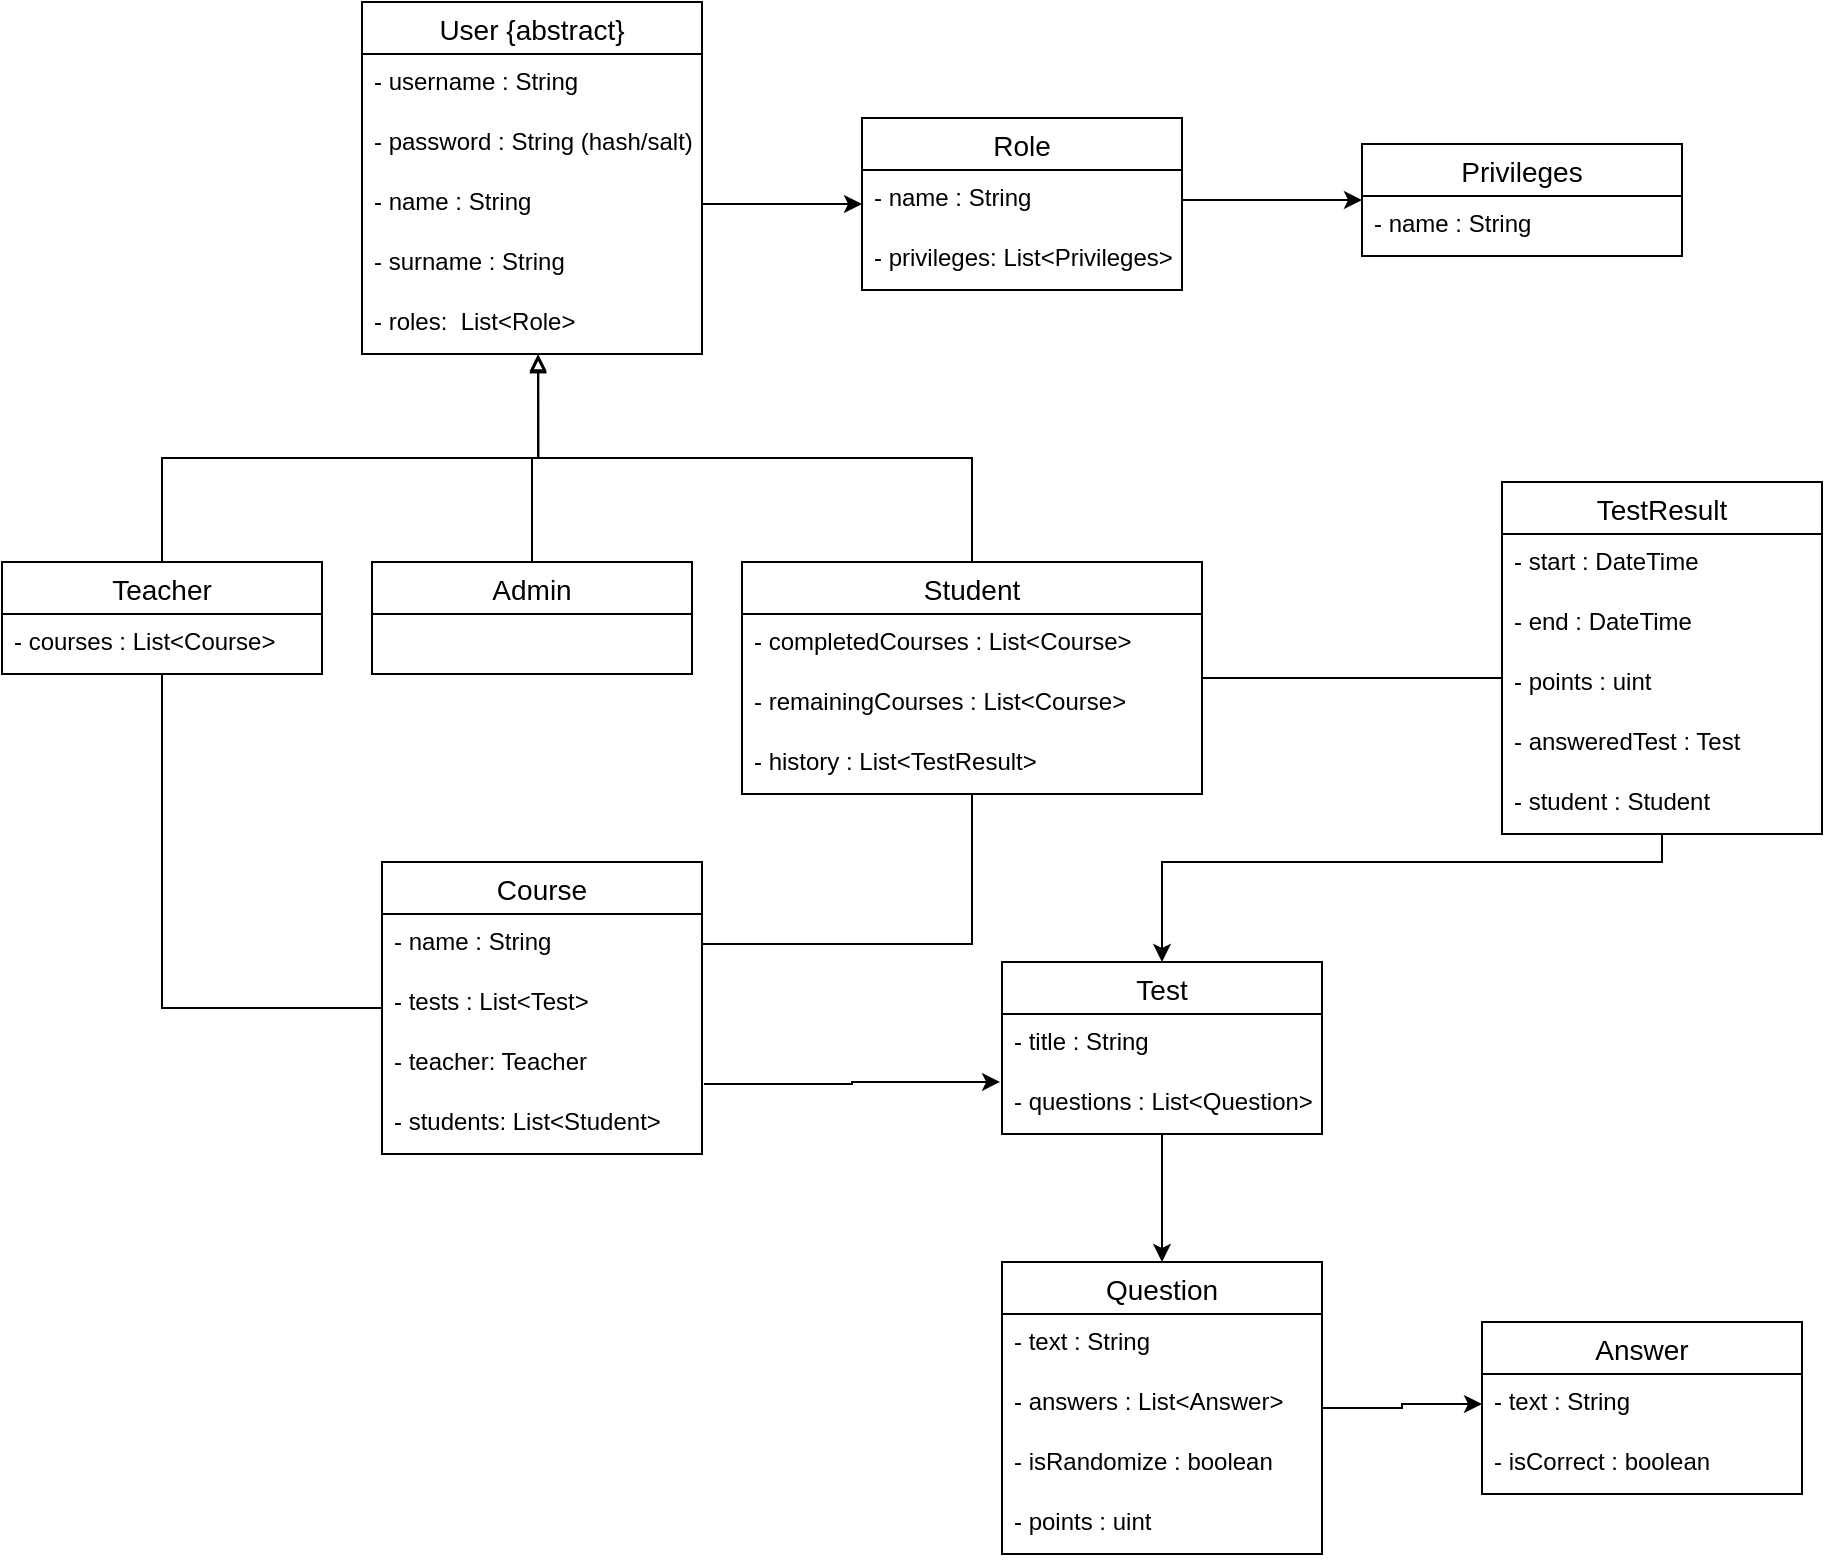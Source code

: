 <mxfile version="15.5.9" type="github">
  <diagram id="GsF133632DpX8cohmdWf" name="Page-1">
    <mxGraphModel dx="1080" dy="484" grid="1" gridSize="10" guides="1" tooltips="1" connect="1" arrows="1" fold="1" page="1" pageScale="1" pageWidth="850" pageHeight="1100" math="0" shadow="0">
      <root>
        <mxCell id="0" />
        <mxCell id="1" parent="0" />
        <mxCell id="XI93lczJGwkAh6IqiCBr-1" value="User {abstract}" style="swimlane;fontStyle=0;childLayout=stackLayout;horizontal=1;startSize=26;horizontalStack=0;resizeParent=1;resizeParentMax=0;resizeLast=0;collapsible=1;marginBottom=0;align=center;fontSize=14;" parent="1" vertex="1">
          <mxGeometry x="200" y="110" width="170" height="176" as="geometry" />
        </mxCell>
        <mxCell id="XI93lczJGwkAh6IqiCBr-2" value="- username : String" style="text;strokeColor=none;fillColor=none;spacingLeft=4;spacingRight=4;overflow=hidden;rotatable=0;points=[[0,0.5],[1,0.5]];portConstraint=eastwest;fontSize=12;" parent="XI93lczJGwkAh6IqiCBr-1" vertex="1">
          <mxGeometry y="26" width="170" height="30" as="geometry" />
        </mxCell>
        <mxCell id="XI93lczJGwkAh6IqiCBr-3" value="- password : String (hash/salt)" style="text;strokeColor=none;fillColor=none;spacingLeft=4;spacingRight=4;overflow=hidden;rotatable=0;points=[[0,0.5],[1,0.5]];portConstraint=eastwest;fontSize=12;" parent="XI93lczJGwkAh6IqiCBr-1" vertex="1">
          <mxGeometry y="56" width="170" height="30" as="geometry" />
        </mxCell>
        <mxCell id="XI93lczJGwkAh6IqiCBr-4" value="- name : String" style="text;strokeColor=none;fillColor=none;spacingLeft=4;spacingRight=4;overflow=hidden;rotatable=0;points=[[0,0.5],[1,0.5]];portConstraint=eastwest;fontSize=12;" parent="XI93lczJGwkAh6IqiCBr-1" vertex="1">
          <mxGeometry y="86" width="170" height="30" as="geometry" />
        </mxCell>
        <mxCell id="XI93lczJGwkAh6IqiCBr-5" value="- surname : String" style="text;strokeColor=none;fillColor=none;spacingLeft=4;spacingRight=4;overflow=hidden;rotatable=0;points=[[0,0.5],[1,0.5]];portConstraint=eastwest;fontSize=12;" parent="XI93lczJGwkAh6IqiCBr-1" vertex="1">
          <mxGeometry y="116" width="170" height="30" as="geometry" />
        </mxCell>
        <mxCell id="XI93lczJGwkAh6IqiCBr-11" value="- roles:  List&lt;Role&gt; " style="text;strokeColor=none;fillColor=none;spacingLeft=4;spacingRight=4;overflow=hidden;rotatable=0;points=[[0,0.5],[1,0.5]];portConstraint=eastwest;fontSize=12;" parent="XI93lczJGwkAh6IqiCBr-1" vertex="1">
          <mxGeometry y="146" width="170" height="30" as="geometry" />
        </mxCell>
        <mxCell id="XI93lczJGwkAh6IqiCBr-6" value="Role" style="swimlane;fontStyle=0;childLayout=stackLayout;horizontal=1;startSize=26;horizontalStack=0;resizeParent=1;resizeParentMax=0;resizeLast=0;collapsible=1;marginBottom=0;align=center;fontSize=14;" parent="1" vertex="1">
          <mxGeometry x="450" y="168" width="160" height="86" as="geometry" />
        </mxCell>
        <mxCell id="XI93lczJGwkAh6IqiCBr-7" value="- name : String" style="text;strokeColor=none;fillColor=none;spacingLeft=4;spacingRight=4;overflow=hidden;rotatable=0;points=[[0,0.5],[1,0.5]];portConstraint=eastwest;fontSize=12;" parent="XI93lczJGwkAh6IqiCBr-6" vertex="1">
          <mxGeometry y="26" width="160" height="30" as="geometry" />
        </mxCell>
        <mxCell id="XI93lczJGwkAh6IqiCBr-8" value="- privileges: List&lt;Privileges&gt;" style="text;strokeColor=none;fillColor=none;spacingLeft=4;spacingRight=4;overflow=hidden;rotatable=0;points=[[0,0.5],[1,0.5]];portConstraint=eastwest;fontSize=12;" parent="XI93lczJGwkAh6IqiCBr-6" vertex="1">
          <mxGeometry y="56" width="160" height="30" as="geometry" />
        </mxCell>
        <mxCell id="XI93lczJGwkAh6IqiCBr-12" style="edgeStyle=orthogonalEdgeStyle;rounded=0;orthogonalLoop=1;jettySize=auto;html=1;entryX=0;entryY=0.5;entryDx=0;entryDy=0;" parent="1" source="XI93lczJGwkAh6IqiCBr-4" target="XI93lczJGwkAh6IqiCBr-6" edge="1">
          <mxGeometry relative="1" as="geometry" />
        </mxCell>
        <mxCell id="XI93lczJGwkAh6IqiCBr-14" value="Privileges" style="swimlane;fontStyle=0;childLayout=stackLayout;horizontal=1;startSize=26;horizontalStack=0;resizeParent=1;resizeParentMax=0;resizeLast=0;collapsible=1;marginBottom=0;align=center;fontSize=14;" parent="1" vertex="1">
          <mxGeometry x="700" y="181" width="160" height="56" as="geometry" />
        </mxCell>
        <mxCell id="XI93lczJGwkAh6IqiCBr-15" value="- name : String" style="text;strokeColor=none;fillColor=none;spacingLeft=4;spacingRight=4;overflow=hidden;rotatable=0;points=[[0,0.5],[1,0.5]];portConstraint=eastwest;fontSize=12;" parent="XI93lczJGwkAh6IqiCBr-14" vertex="1">
          <mxGeometry y="26" width="160" height="30" as="geometry" />
        </mxCell>
        <mxCell id="XI93lczJGwkAh6IqiCBr-17" style="edgeStyle=orthogonalEdgeStyle;rounded=0;orthogonalLoop=1;jettySize=auto;html=1;entryX=0;entryY=0.5;entryDx=0;entryDy=0;" parent="1" source="XI93lczJGwkAh6IqiCBr-7" target="XI93lczJGwkAh6IqiCBr-14" edge="1">
          <mxGeometry relative="1" as="geometry" />
        </mxCell>
        <mxCell id="XI93lczJGwkAh6IqiCBr-25" style="edgeStyle=orthogonalEdgeStyle;rounded=0;orthogonalLoop=1;jettySize=auto;html=1;entryX=-0.006;entryY=1.133;entryDx=0;entryDy=0;entryPerimeter=0;exitX=1.006;exitY=-0.167;exitDx=0;exitDy=0;exitPerimeter=0;" parent="1" source="XI93lczJGwkAh6IqiCBr-43" target="XI93lczJGwkAh6IqiCBr-23" edge="1">
          <mxGeometry relative="1" as="geometry" />
        </mxCell>
        <mxCell id="XI93lczJGwkAh6IqiCBr-40" style="edgeStyle=orthogonalEdgeStyle;rounded=0;orthogonalLoop=1;jettySize=auto;html=1;entryX=0.5;entryY=1;entryDx=0;entryDy=0;endArrow=none;endFill=0;startArrow=none;startFill=0;" parent="1" source="XI93lczJGwkAh6IqiCBr-18" target="XI93lczJGwkAh6IqiCBr-26" edge="1">
          <mxGeometry relative="1" as="geometry" />
        </mxCell>
        <mxCell id="XI93lczJGwkAh6IqiCBr-18" value="Course" style="swimlane;fontStyle=0;childLayout=stackLayout;horizontal=1;startSize=26;horizontalStack=0;resizeParent=1;resizeParentMax=0;resizeLast=0;collapsible=1;marginBottom=0;align=center;fontSize=14;" parent="1" vertex="1">
          <mxGeometry x="210" y="540" width="160" height="146" as="geometry" />
        </mxCell>
        <mxCell id="XI93lczJGwkAh6IqiCBr-19" value="- name : String" style="text;strokeColor=none;fillColor=none;spacingLeft=4;spacingRight=4;overflow=hidden;rotatable=0;points=[[0,0.5],[1,0.5]];portConstraint=eastwest;fontSize=12;" parent="XI93lczJGwkAh6IqiCBr-18" vertex="1">
          <mxGeometry y="26" width="160" height="30" as="geometry" />
        </mxCell>
        <mxCell id="XI93lczJGwkAh6IqiCBr-20" value="- tests : List&lt;Test&gt;" style="text;strokeColor=none;fillColor=none;spacingLeft=4;spacingRight=4;overflow=hidden;rotatable=0;points=[[0,0.5],[1,0.5]];portConstraint=eastwest;fontSize=12;" parent="XI93lczJGwkAh6IqiCBr-18" vertex="1">
          <mxGeometry y="56" width="160" height="30" as="geometry" />
        </mxCell>
        <mxCell id="XI93lczJGwkAh6IqiCBr-24" value="- teacher: Teacher" style="text;strokeColor=none;fillColor=none;spacingLeft=4;spacingRight=4;overflow=hidden;rotatable=0;points=[[0,0.5],[1,0.5]];portConstraint=eastwest;fontSize=12;" parent="XI93lczJGwkAh6IqiCBr-18" vertex="1">
          <mxGeometry y="86" width="160" height="30" as="geometry" />
        </mxCell>
        <mxCell id="XI93lczJGwkAh6IqiCBr-43" value="- students: List&lt;Student&gt;" style="text;strokeColor=none;fillColor=none;spacingLeft=4;spacingRight=4;overflow=hidden;rotatable=0;points=[[0,0.5],[1,0.5]];portConstraint=eastwest;fontSize=12;" parent="XI93lczJGwkAh6IqiCBr-18" vertex="1">
          <mxGeometry y="116" width="160" height="30" as="geometry" />
        </mxCell>
        <mxCell id="JYvuSjB36RLCYonH_cz1-10" style="edgeStyle=orthogonalEdgeStyle;rounded=0;orthogonalLoop=1;jettySize=auto;html=1;entryX=0.5;entryY=0;entryDx=0;entryDy=0;" edge="1" parent="1" source="XI93lczJGwkAh6IqiCBr-21" target="JYvuSjB36RLCYonH_cz1-4">
          <mxGeometry relative="1" as="geometry" />
        </mxCell>
        <mxCell id="XI93lczJGwkAh6IqiCBr-21" value="Test" style="swimlane;fontStyle=0;childLayout=stackLayout;horizontal=1;startSize=26;horizontalStack=0;resizeParent=1;resizeParentMax=0;resizeLast=0;collapsible=1;marginBottom=0;align=center;fontSize=14;" parent="1" vertex="1">
          <mxGeometry x="520" y="590" width="160" height="86" as="geometry" />
        </mxCell>
        <mxCell id="XI93lczJGwkAh6IqiCBr-23" value="- title : String" style="text;strokeColor=none;fillColor=none;spacingLeft=4;spacingRight=4;overflow=hidden;rotatable=0;points=[[0,0.5],[1,0.5]];portConstraint=eastwest;fontSize=12;" parent="XI93lczJGwkAh6IqiCBr-21" vertex="1">
          <mxGeometry y="26" width="160" height="30" as="geometry" />
        </mxCell>
        <mxCell id="JYvuSjB36RLCYonH_cz1-42" value="- questions : List&lt;Question&gt;" style="text;strokeColor=none;fillColor=none;spacingLeft=4;spacingRight=4;overflow=hidden;rotatable=0;points=[[0,0.5],[1,0.5]];portConstraint=eastwest;fontSize=12;" vertex="1" parent="XI93lczJGwkAh6IqiCBr-21">
          <mxGeometry y="56" width="160" height="30" as="geometry" />
        </mxCell>
        <mxCell id="XI93lczJGwkAh6IqiCBr-36" style="edgeStyle=orthogonalEdgeStyle;rounded=0;orthogonalLoop=1;jettySize=auto;html=1;entryX=0.518;entryY=1.033;entryDx=0;entryDy=0;entryPerimeter=0;endArrow=block;endFill=0;" parent="1" source="XI93lczJGwkAh6IqiCBr-26" target="XI93lczJGwkAh6IqiCBr-11" edge="1">
          <mxGeometry relative="1" as="geometry" />
        </mxCell>
        <mxCell id="XI93lczJGwkAh6IqiCBr-26" value="Teacher" style="swimlane;fontStyle=0;childLayout=stackLayout;horizontal=1;startSize=26;horizontalStack=0;resizeParent=1;resizeParentMax=0;resizeLast=0;collapsible=1;marginBottom=0;align=center;fontSize=14;" parent="1" vertex="1">
          <mxGeometry x="20" y="390" width="160" height="56" as="geometry" />
        </mxCell>
        <mxCell id="XI93lczJGwkAh6IqiCBr-46" value="- courses : List&lt;Course&gt;" style="text;strokeColor=none;fillColor=none;spacingLeft=4;spacingRight=4;overflow=hidden;rotatable=0;points=[[0,0.5],[1,0.5]];portConstraint=eastwest;fontSize=12;" parent="XI93lczJGwkAh6IqiCBr-26" vertex="1">
          <mxGeometry y="26" width="160" height="30" as="geometry" />
        </mxCell>
        <mxCell id="XI93lczJGwkAh6IqiCBr-37" style="edgeStyle=orthogonalEdgeStyle;rounded=0;orthogonalLoop=1;jettySize=auto;html=1;entryX=0.518;entryY=1;entryDx=0;entryDy=0;entryPerimeter=0;endArrow=block;endFill=0;" parent="1" source="XI93lczJGwkAh6IqiCBr-29" target="XI93lczJGwkAh6IqiCBr-11" edge="1">
          <mxGeometry relative="1" as="geometry" />
        </mxCell>
        <mxCell id="XI93lczJGwkAh6IqiCBr-29" value="Admin" style="swimlane;fontStyle=0;childLayout=stackLayout;horizontal=1;startSize=26;horizontalStack=0;resizeParent=1;resizeParentMax=0;resizeLast=0;collapsible=1;marginBottom=0;align=center;fontSize=14;" parent="1" vertex="1">
          <mxGeometry x="205" y="390" width="160" height="56" as="geometry" />
        </mxCell>
        <mxCell id="XI93lczJGwkAh6IqiCBr-38" style="edgeStyle=orthogonalEdgeStyle;rounded=0;orthogonalLoop=1;jettySize=auto;html=1;entryX=0.518;entryY=1.033;entryDx=0;entryDy=0;entryPerimeter=0;endArrow=block;endFill=0;" parent="1" source="XI93lczJGwkAh6IqiCBr-32" target="XI93lczJGwkAh6IqiCBr-11" edge="1">
          <mxGeometry relative="1" as="geometry" />
        </mxCell>
        <mxCell id="XI93lczJGwkAh6IqiCBr-41" style="edgeStyle=orthogonalEdgeStyle;rounded=0;orthogonalLoop=1;jettySize=auto;html=1;entryX=1;entryY=0.5;entryDx=0;entryDy=0;endArrow=none;endFill=0;" parent="1" source="XI93lczJGwkAh6IqiCBr-32" target="XI93lczJGwkAh6IqiCBr-19" edge="1">
          <mxGeometry relative="1" as="geometry" />
        </mxCell>
        <mxCell id="XI93lczJGwkAh6IqiCBr-32" value="Student" style="swimlane;fontStyle=0;childLayout=stackLayout;horizontal=1;startSize=26;horizontalStack=0;resizeParent=1;resizeParentMax=0;resizeLast=0;collapsible=1;marginBottom=0;align=center;fontSize=14;" parent="1" vertex="1">
          <mxGeometry x="390" y="390" width="230" height="116" as="geometry" />
        </mxCell>
        <mxCell id="XI93lczJGwkAh6IqiCBr-42" value="- completedCourses : List&lt;Course&gt;" style="text;strokeColor=none;fillColor=none;spacingLeft=4;spacingRight=4;overflow=hidden;rotatable=0;points=[[0,0.5],[1,0.5]];portConstraint=eastwest;fontSize=12;" parent="XI93lczJGwkAh6IqiCBr-32" vertex="1">
          <mxGeometry y="26" width="230" height="30" as="geometry" />
        </mxCell>
        <mxCell id="XI93lczJGwkAh6IqiCBr-44" value="- remainingCourses : List&lt;Course&gt;" style="text;strokeColor=none;fillColor=none;spacingLeft=4;spacingRight=4;overflow=hidden;rotatable=0;points=[[0,0.5],[1,0.5]];portConstraint=eastwest;fontSize=12;" parent="XI93lczJGwkAh6IqiCBr-32" vertex="1">
          <mxGeometry y="56" width="230" height="30" as="geometry" />
        </mxCell>
        <mxCell id="JYvuSjB36RLCYonH_cz1-25" value="- history : List&lt;TestResult&gt;" style="text;strokeColor=none;fillColor=none;spacingLeft=4;spacingRight=4;overflow=hidden;rotatable=0;points=[[0,0.5],[1,0.5]];portConstraint=eastwest;fontSize=12;" vertex="1" parent="XI93lczJGwkAh6IqiCBr-32">
          <mxGeometry y="86" width="230" height="30" as="geometry" />
        </mxCell>
        <mxCell id="JYvuSjB36RLCYonH_cz1-11" style="edgeStyle=orthogonalEdgeStyle;rounded=0;orthogonalLoop=1;jettySize=auto;html=1;entryX=0;entryY=0.5;entryDx=0;entryDy=0;" edge="1" parent="1" source="JYvuSjB36RLCYonH_cz1-4" target="JYvuSjB36RLCYonH_cz1-12">
          <mxGeometry relative="1" as="geometry" />
        </mxCell>
        <mxCell id="JYvuSjB36RLCYonH_cz1-4" value="Question" style="swimlane;fontStyle=0;childLayout=stackLayout;horizontal=1;startSize=26;horizontalStack=0;resizeParent=1;resizeParentMax=0;resizeLast=0;collapsible=1;marginBottom=0;align=center;fontSize=14;" vertex="1" parent="1">
          <mxGeometry x="520" y="740" width="160" height="146" as="geometry" />
        </mxCell>
        <mxCell id="JYvuSjB36RLCYonH_cz1-9" value="- text : String" style="text;strokeColor=none;fillColor=none;spacingLeft=4;spacingRight=4;overflow=hidden;rotatable=0;points=[[0,0.5],[1,0.5]];portConstraint=eastwest;fontSize=12;" vertex="1" parent="JYvuSjB36RLCYonH_cz1-4">
          <mxGeometry y="26" width="160" height="30" as="geometry" />
        </mxCell>
        <mxCell id="JYvuSjB36RLCYonH_cz1-5" value="- answers : List&lt;Answer&gt;" style="text;strokeColor=none;fillColor=none;spacingLeft=4;spacingRight=4;overflow=hidden;rotatable=0;points=[[0,0.5],[1,0.5]];portConstraint=eastwest;fontSize=12;" vertex="1" parent="JYvuSjB36RLCYonH_cz1-4">
          <mxGeometry y="56" width="160" height="30" as="geometry" />
        </mxCell>
        <mxCell id="JYvuSjB36RLCYonH_cz1-8" value="- isRandomize : boolean" style="text;strokeColor=none;fillColor=none;spacingLeft=4;spacingRight=4;overflow=hidden;rotatable=0;points=[[0,0.5],[1,0.5]];portConstraint=eastwest;fontSize=12;" vertex="1" parent="JYvuSjB36RLCYonH_cz1-4">
          <mxGeometry y="86" width="160" height="30" as="geometry" />
        </mxCell>
        <mxCell id="JYvuSjB36RLCYonH_cz1-13" value="- points : uint" style="text;strokeColor=none;fillColor=none;spacingLeft=4;spacingRight=4;overflow=hidden;rotatable=0;points=[[0,0.5],[1,0.5]];portConstraint=eastwest;fontSize=12;" vertex="1" parent="JYvuSjB36RLCYonH_cz1-4">
          <mxGeometry y="116" width="160" height="30" as="geometry" />
        </mxCell>
        <mxCell id="JYvuSjB36RLCYonH_cz1-6" value="Answer" style="swimlane;fontStyle=0;childLayout=stackLayout;horizontal=1;startSize=26;horizontalStack=0;resizeParent=1;resizeParentMax=0;resizeLast=0;collapsible=1;marginBottom=0;align=center;fontSize=14;" vertex="1" parent="1">
          <mxGeometry x="760" y="770" width="160" height="86" as="geometry" />
        </mxCell>
        <mxCell id="JYvuSjB36RLCYonH_cz1-12" value="- text : String" style="text;strokeColor=none;fillColor=none;spacingLeft=4;spacingRight=4;overflow=hidden;rotatable=0;points=[[0,0.5],[1,0.5]];portConstraint=eastwest;fontSize=12;" vertex="1" parent="JYvuSjB36RLCYonH_cz1-6">
          <mxGeometry y="26" width="160" height="30" as="geometry" />
        </mxCell>
        <mxCell id="JYvuSjB36RLCYonH_cz1-7" value="- isCorrect : boolean" style="text;strokeColor=none;fillColor=none;spacingLeft=4;spacingRight=4;overflow=hidden;rotatable=0;points=[[0,0.5],[1,0.5]];portConstraint=eastwest;fontSize=12;" vertex="1" parent="JYvuSjB36RLCYonH_cz1-6">
          <mxGeometry y="56" width="160" height="30" as="geometry" />
        </mxCell>
        <mxCell id="JYvuSjB36RLCYonH_cz1-19" style="edgeStyle=orthogonalEdgeStyle;rounded=0;orthogonalLoop=1;jettySize=auto;html=1;entryX=1;entryY=0.5;entryDx=0;entryDy=0;endArrow=none;endFill=0;startArrow=none;startFill=0;" edge="1" parent="1" source="JYvuSjB36RLCYonH_cz1-15" target="XI93lczJGwkAh6IqiCBr-42">
          <mxGeometry relative="1" as="geometry">
            <Array as="points">
              <mxPoint x="620" y="448" />
            </Array>
          </mxGeometry>
        </mxCell>
        <mxCell id="JYvuSjB36RLCYonH_cz1-21" style="edgeStyle=orthogonalEdgeStyle;rounded=0;orthogonalLoop=1;jettySize=auto;html=1;entryX=0.5;entryY=0;entryDx=0;entryDy=0;" edge="1" parent="1" source="JYvuSjB36RLCYonH_cz1-15" target="XI93lczJGwkAh6IqiCBr-21">
          <mxGeometry relative="1" as="geometry">
            <Array as="points">
              <mxPoint x="850" y="540" />
              <mxPoint x="600" y="540" />
            </Array>
          </mxGeometry>
        </mxCell>
        <mxCell id="JYvuSjB36RLCYonH_cz1-15" value="TestResult" style="swimlane;fontStyle=0;childLayout=stackLayout;horizontal=1;startSize=26;horizontalStack=0;resizeParent=1;resizeParentMax=0;resizeLast=0;collapsible=1;marginBottom=0;align=center;fontSize=14;" vertex="1" parent="1">
          <mxGeometry x="770" y="350" width="160" height="176" as="geometry" />
        </mxCell>
        <mxCell id="JYvuSjB36RLCYonH_cz1-16" value="- start : DateTime" style="text;strokeColor=none;fillColor=none;spacingLeft=4;spacingRight=4;overflow=hidden;rotatable=0;points=[[0,0.5],[1,0.5]];portConstraint=eastwest;fontSize=12;" vertex="1" parent="JYvuSjB36RLCYonH_cz1-15">
          <mxGeometry y="26" width="160" height="30" as="geometry" />
        </mxCell>
        <mxCell id="JYvuSjB36RLCYonH_cz1-17" value="- end : DateTime" style="text;strokeColor=none;fillColor=none;spacingLeft=4;spacingRight=4;overflow=hidden;rotatable=0;points=[[0,0.5],[1,0.5]];portConstraint=eastwest;fontSize=12;" vertex="1" parent="JYvuSjB36RLCYonH_cz1-15">
          <mxGeometry y="56" width="160" height="30" as="geometry" />
        </mxCell>
        <mxCell id="JYvuSjB36RLCYonH_cz1-18" value="- points : uint" style="text;strokeColor=none;fillColor=none;spacingLeft=4;spacingRight=4;overflow=hidden;rotatable=0;points=[[0,0.5],[1,0.5]];portConstraint=eastwest;fontSize=12;" vertex="1" parent="JYvuSjB36RLCYonH_cz1-15">
          <mxGeometry y="86" width="160" height="30" as="geometry" />
        </mxCell>
        <mxCell id="JYvuSjB36RLCYonH_cz1-24" value="- answeredTest : Test" style="text;strokeColor=none;fillColor=none;spacingLeft=4;spacingRight=4;overflow=hidden;rotatable=0;points=[[0,0.5],[1,0.5]];portConstraint=eastwest;fontSize=12;" vertex="1" parent="JYvuSjB36RLCYonH_cz1-15">
          <mxGeometry y="116" width="160" height="30" as="geometry" />
        </mxCell>
        <mxCell id="JYvuSjB36RLCYonH_cz1-41" value="- student : Student" style="text;strokeColor=none;fillColor=none;spacingLeft=4;spacingRight=4;overflow=hidden;rotatable=0;points=[[0,0.5],[1,0.5]];portConstraint=eastwest;fontSize=12;" vertex="1" parent="JYvuSjB36RLCYonH_cz1-15">
          <mxGeometry y="146" width="160" height="30" as="geometry" />
        </mxCell>
      </root>
    </mxGraphModel>
  </diagram>
</mxfile>

